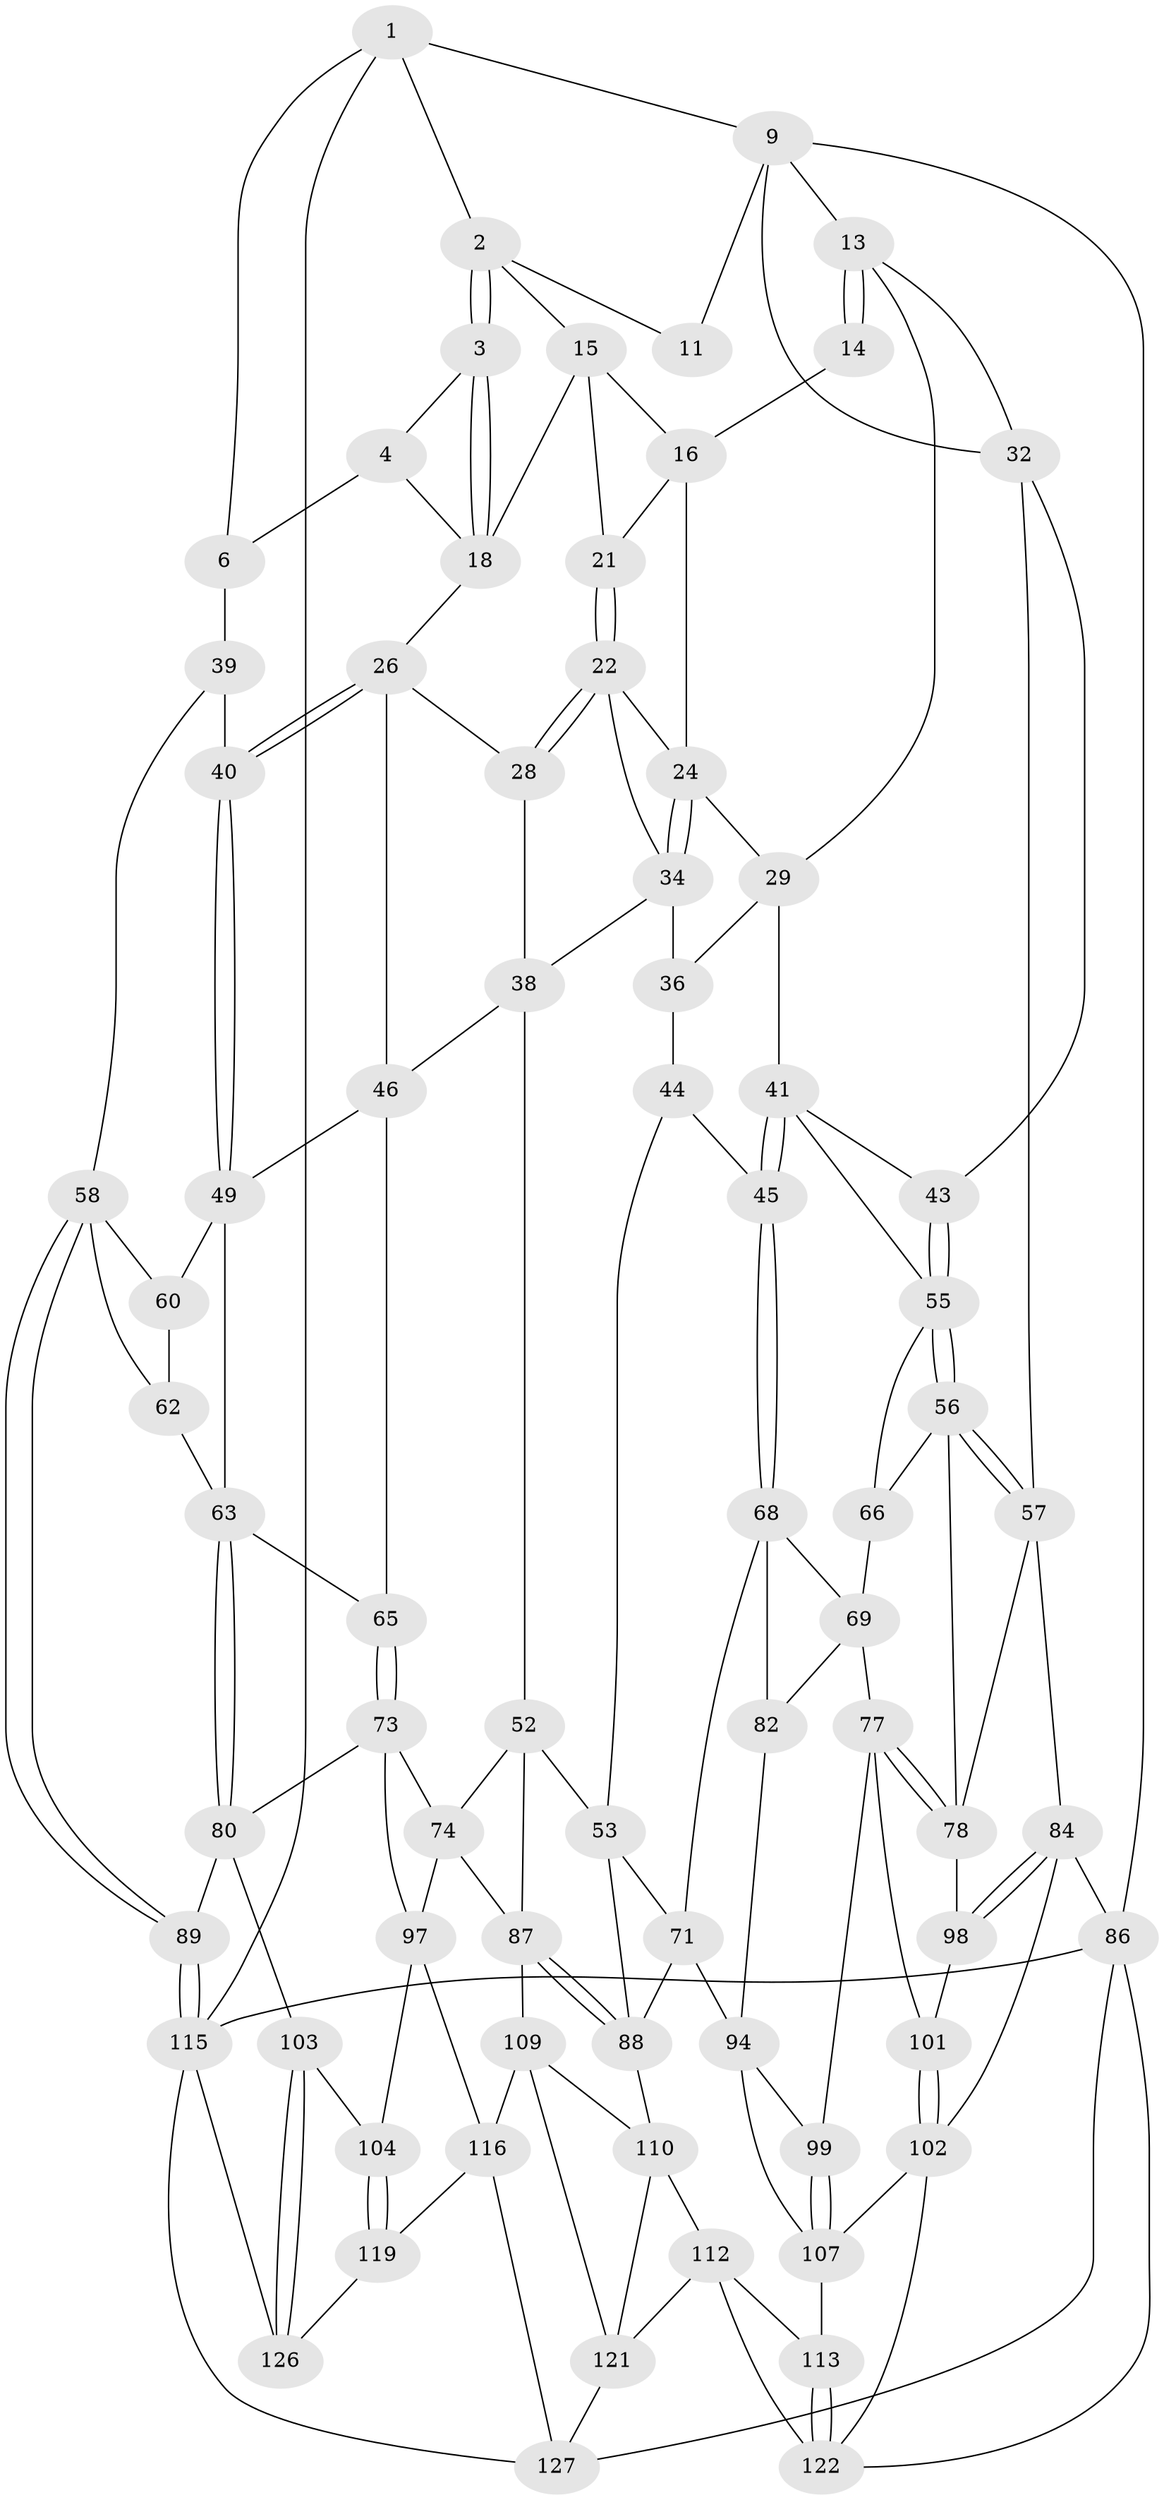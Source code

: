 // Generated by graph-tools (version 1.1) at 2025/24/03/03/25 07:24:38]
// undirected, 75 vertices, 162 edges
graph export_dot {
graph [start="1"]
  node [color=gray90,style=filled];
  1 [pos="+1+0",super="+5"];
  2 [pos="+0.6587453231234686+0",super="+12"];
  3 [pos="+0.8558298470794701+0.12479428722586748"];
  4 [pos="+1+0",super="+8"];
  6 [pos="+1+0.24965099231816582",super="+7"];
  9 [pos="+0+0",super="+10"];
  11 [pos="+0.38160079193937896+0"];
  13 [pos="+0.26804126365953274+0.1523109423410877",super="+31"];
  14 [pos="+0.379654035204639+0"];
  15 [pos="+0.6048386335476832+0",super="+20"];
  16 [pos="+0.5148848101047411+0.11866638913614634",super="+17"];
  18 [pos="+0.8531073618848832+0.15036644700319143",super="+19"];
  21 [pos="+0.5835338441513981+0.16783171320288726"];
  22 [pos="+0.5764614190714944+0.1991925712287422",super="+23"];
  24 [pos="+0.44401929735757284+0.17690347736427472",super="+25"];
  26 [pos="+0.7529845623902156+0.26013281424470813",super="+27"];
  28 [pos="+0.6279558067739952+0.2871135748300776"];
  29 [pos="+0.3324443251414625+0.21606807063843758",super="+30"];
  32 [pos="+0.09366467238447049+0.21791755381579778",super="+33"];
  34 [pos="+0.5090845241221911+0.26311629810204146",super="+35"];
  36 [pos="+0.47989381836190614+0.339235332193275",super="+37"];
  38 [pos="+0.5809245243088207+0.32072937869952656",super="+48"];
  39 [pos="+0.8889940026437977+0.341512091154315",super="+51"];
  40 [pos="+0.835347771260278+0.3533280515354253"];
  41 [pos="+0.25373580216177427+0.4267634177517608",super="+42"];
  43 [pos="+0.12399161308942047+0.33436277155277244"];
  44 [pos="+0.33632183963523876+0.4188826411166689",super="+54"];
  45 [pos="+0.26770718655448805+0.447577374197153"];
  46 [pos="+0.6899350290552627+0.42298308769275694",super="+47"];
  49 [pos="+0.831682018604596+0.3970199946468609",super="+50"];
  52 [pos="+0.5748395718182506+0.48956383432188527",super="+75"];
  53 [pos="+0.4847517541177082+0.468355705783948",super="+70"];
  55 [pos="+0.052842602932638746+0.45077069453769913",super="+61"];
  56 [pos="+0+0.4796365689946206",super="+67"];
  57 [pos="+0+0.4961247803995433",super="+83"];
  58 [pos="+1+0.5789200375635921",super="+59"];
  60 [pos="+0.8357485592925543+0.40333692065173177"];
  62 [pos="+0.815761974718769+0.5328523005241386"];
  63 [pos="+0.8007643618681624+0.5368288348685876",super="+64"];
  65 [pos="+0.6766534704486531+0.521919421758879"];
  66 [pos="+0.14604694964381817+0.5192768601300976"];
  68 [pos="+0.26409410520147036+0.48030829273628883",super="+72"];
  69 [pos="+0.1521928767833294+0.5203488221406704",super="+76"];
  71 [pos="+0.35820274991326617+0.5586318268137564",super="+93"];
  73 [pos="+0.6935412476502948+0.5892748531843187",super="+81"];
  74 [pos="+0.60730744664666+0.5792709316003961",super="+91"];
  77 [pos="+0.18259271477447298+0.6499733527970052",super="+100"];
  78 [pos="+0.10203345286443545+0.6057568077657883",super="+79"];
  80 [pos="+0.759981809365887+0.6231820740470377",super="+90"];
  82 [pos="+0.26527457289632417+0.5875547041015534"];
  84 [pos="+0+0.6849515203144688",super="+85"];
  86 [pos="+0+1",super="+130"];
  87 [pos="+0.5075788095477795+0.6732379227837684",super="+92"];
  88 [pos="+0.4922365705983834+0.6665341637461389",super="+96"];
  89 [pos="+1+0.670732336777157"];
  94 [pos="+0.3401132482078635+0.7066685364589492",super="+95"];
  97 [pos="+0.7110101981376221+0.7024266224122724",super="+106"];
  98 [pos="+0.05243016825354285+0.6758555350193162"];
  99 [pos="+0.20763056258722248+0.7195121204193582"];
  101 [pos="+0.10441061715199537+0.6971483253323363"];
  102 [pos="+0.07098084002606722+0.8777995463848979",super="+108"];
  103 [pos="+0.9137916259905421+0.7802992475553342"];
  104 [pos="+0.8482369995612613+0.7749611022342526",super="+105"];
  107 [pos="+0.19675727974951462+0.8163063419652828",super="+114"];
  109 [pos="+0.5336597306130811+0.7648442717299964",super="+118"];
  110 [pos="+0.4300105940210485+0.7853636208928227",super="+111"];
  112 [pos="+0.3816842088056499+0.8405651242343207",super="+123"];
  113 [pos="+0.3670495696807198+0.8346154699558604"];
  115 [pos="+1+1",super="+128"];
  116 [pos="+0.6417345707675415+0.8794398419125765",super="+117"];
  119 [pos="+0.7459152453404864+0.9047442656112972",super="+120"];
  121 [pos="+0.48782241343713323+0.875969107849169",super="+125"];
  122 [pos="+0.21752681698446388+0.8956920195894142",super="+124"];
  126 [pos="+0.7897445181381998+1"];
  127 [pos="+0.4921882469637749+0.9704173266569106",super="+129"];
  1 -- 2;
  1 -- 115;
  1 -- 9;
  1 -- 6;
  2 -- 3;
  2 -- 3;
  2 -- 11;
  2 -- 15;
  3 -- 4;
  3 -- 18;
  3 -- 18;
  4 -- 18;
  4 -- 6;
  6 -- 39 [weight=2];
  9 -- 86;
  9 -- 11;
  9 -- 13;
  9 -- 32;
  13 -- 14;
  13 -- 14;
  13 -- 32;
  13 -- 29;
  14 -- 16;
  15 -- 16;
  15 -- 18;
  15 -- 21;
  16 -- 21;
  16 -- 24;
  18 -- 26;
  21 -- 22;
  21 -- 22;
  22 -- 28;
  22 -- 28;
  22 -- 24;
  22 -- 34;
  24 -- 34;
  24 -- 34;
  24 -- 29;
  26 -- 40;
  26 -- 40;
  26 -- 28;
  26 -- 46;
  28 -- 38;
  29 -- 36;
  29 -- 41;
  32 -- 43;
  32 -- 57;
  34 -- 36;
  34 -- 38;
  36 -- 44 [weight=2];
  38 -- 52;
  38 -- 46;
  39 -- 40;
  39 -- 58;
  40 -- 49;
  40 -- 49;
  41 -- 45;
  41 -- 45;
  41 -- 43;
  41 -- 55;
  43 -- 55;
  43 -- 55;
  44 -- 45;
  44 -- 53;
  45 -- 68;
  45 -- 68;
  46 -- 65;
  46 -- 49;
  49 -- 60;
  49 -- 63;
  52 -- 53;
  52 -- 74;
  52 -- 87;
  53 -- 88;
  53 -- 71;
  55 -- 56;
  55 -- 56;
  55 -- 66;
  56 -- 57;
  56 -- 57;
  56 -- 66;
  56 -- 78;
  57 -- 84;
  57 -- 78;
  58 -- 89;
  58 -- 89;
  58 -- 60;
  58 -- 62;
  60 -- 62;
  62 -- 63;
  63 -- 80;
  63 -- 80;
  63 -- 65;
  65 -- 73;
  65 -- 73;
  66 -- 69;
  68 -- 69;
  68 -- 82;
  68 -- 71;
  69 -- 82;
  69 -- 77;
  71 -- 94;
  71 -- 88;
  73 -- 74;
  73 -- 80;
  73 -- 97;
  74 -- 97;
  74 -- 87;
  77 -- 78;
  77 -- 78;
  77 -- 101;
  77 -- 99;
  78 -- 98;
  80 -- 89;
  80 -- 103;
  82 -- 94;
  84 -- 98;
  84 -- 98;
  84 -- 86;
  84 -- 102;
  86 -- 115;
  86 -- 127;
  86 -- 122;
  87 -- 88;
  87 -- 88;
  87 -- 109;
  88 -- 110;
  89 -- 115;
  89 -- 115;
  94 -- 99;
  94 -- 107;
  97 -- 104;
  97 -- 116;
  98 -- 101;
  99 -- 107;
  99 -- 107;
  101 -- 102;
  101 -- 102;
  102 -- 122;
  102 -- 107;
  103 -- 104;
  103 -- 126;
  103 -- 126;
  104 -- 119 [weight=2];
  104 -- 119;
  107 -- 113;
  109 -- 110;
  109 -- 121;
  109 -- 116;
  110 -- 112;
  110 -- 121;
  112 -- 113;
  112 -- 121;
  112 -- 122;
  113 -- 122;
  113 -- 122;
  115 -- 126;
  115 -- 127;
  116 -- 119;
  116 -- 127;
  119 -- 126;
  121 -- 127;
}
